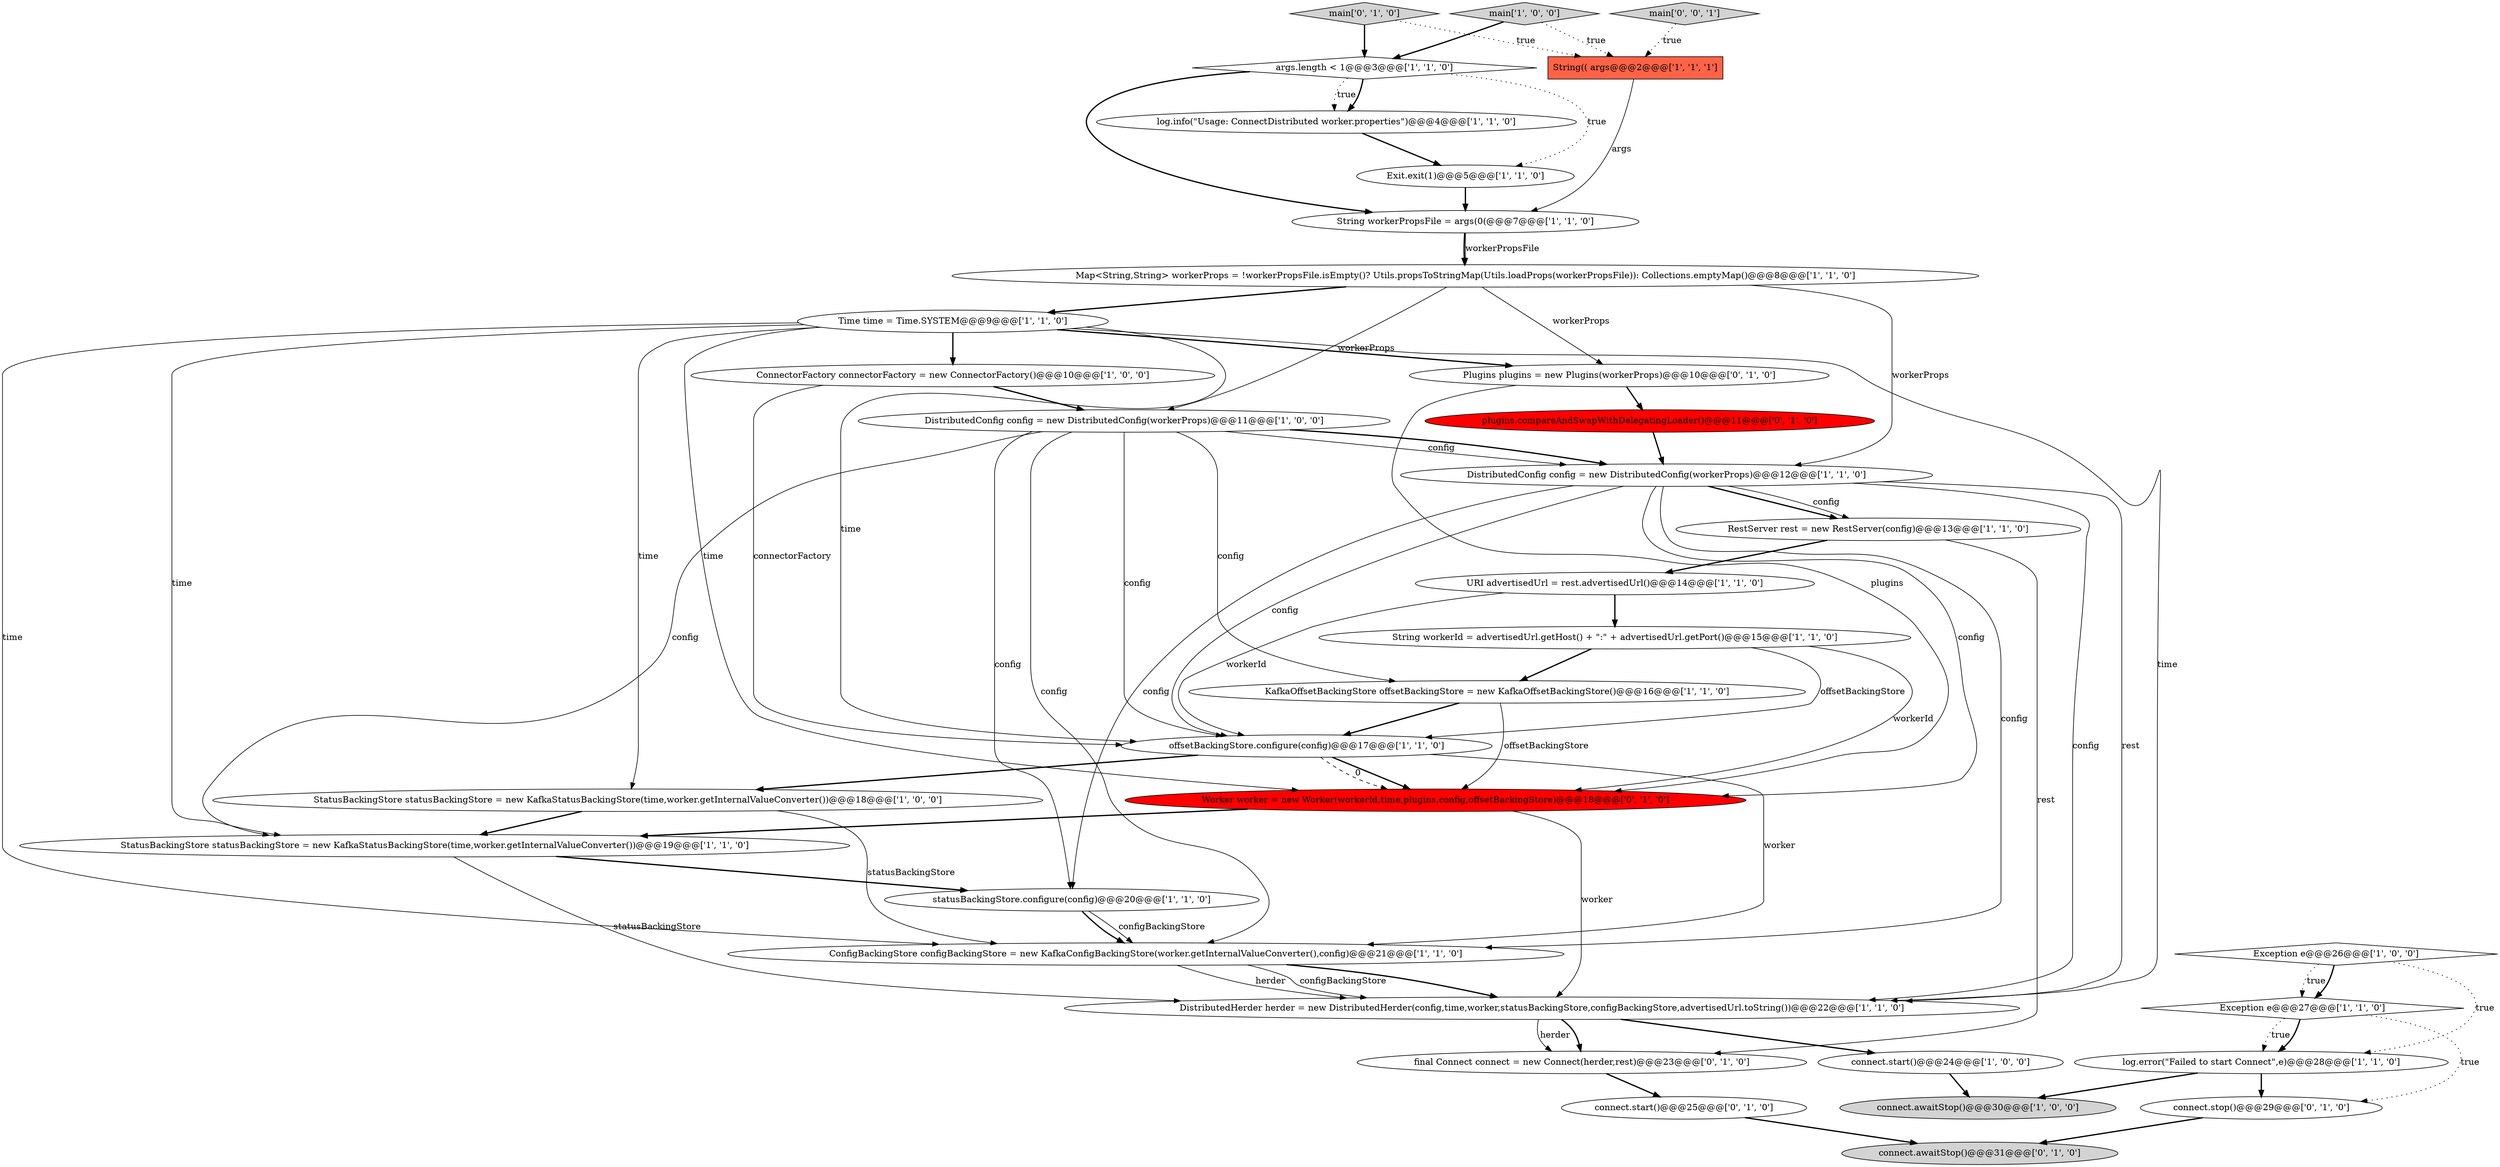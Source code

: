 digraph {
3 [style = filled, label = "ConfigBackingStore configBackingStore = new KafkaConfigBackingStore(worker.getInternalValueConverter(),config)@@@21@@@['1', '1', '0']", fillcolor = white, shape = ellipse image = "AAA0AAABBB1BBB"];
4 [style = filled, label = "String(( args@@@2@@@['1', '1', '1']", fillcolor = tomato, shape = box image = "AAA0AAABBB1BBB"];
19 [style = filled, label = "StatusBackingStore statusBackingStore = new KafkaStatusBackingStore(time,worker.getInternalValueConverter())@@@18@@@['1', '0', '0']", fillcolor = white, shape = ellipse image = "AAA0AAABBB1BBB"];
30 [style = filled, label = "connect.stop()@@@29@@@['0', '1', '0']", fillcolor = white, shape = ellipse image = "AAA0AAABBB2BBB"];
12 [style = filled, label = "Exit.exit(1)@@@5@@@['1', '1', '0']", fillcolor = white, shape = ellipse image = "AAA0AAABBB1BBB"];
2 [style = filled, label = "statusBackingStore.configure(config)@@@20@@@['1', '1', '0']", fillcolor = white, shape = ellipse image = "AAA0AAABBB1BBB"];
8 [style = filled, label = "offsetBackingStore.configure(config)@@@17@@@['1', '1', '0']", fillcolor = white, shape = ellipse image = "AAA0AAABBB1BBB"];
6 [style = filled, label = "String workerPropsFile = args(0(@@@7@@@['1', '1', '0']", fillcolor = white, shape = ellipse image = "AAA0AAABBB1BBB"];
9 [style = filled, label = "connect.awaitStop()@@@30@@@['1', '0', '0']", fillcolor = lightgray, shape = ellipse image = "AAA0AAABBB1BBB"];
22 [style = filled, label = "KafkaOffsetBackingStore offsetBackingStore = new KafkaOffsetBackingStore()@@@16@@@['1', '1', '0']", fillcolor = white, shape = ellipse image = "AAA0AAABBB1BBB"];
27 [style = filled, label = "main['0', '1', '0']", fillcolor = lightgray, shape = diamond image = "AAA0AAABBB2BBB"];
14 [style = filled, label = "connect.start()@@@24@@@['1', '0', '0']", fillcolor = white, shape = ellipse image = "AAA0AAABBB1BBB"];
25 [style = filled, label = "String workerId = advertisedUrl.getHost() + \":\" + advertisedUrl.getPort()@@@15@@@['1', '1', '0']", fillcolor = white, shape = ellipse image = "AAA0AAABBB1BBB"];
17 [style = filled, label = "StatusBackingStore statusBackingStore = new KafkaStatusBackingStore(time,worker.getInternalValueConverter())@@@19@@@['1', '1', '0']", fillcolor = white, shape = ellipse image = "AAA0AAABBB1BBB"];
16 [style = filled, label = "DistributedConfig config = new DistributedConfig(workerProps)@@@11@@@['1', '0', '0']", fillcolor = white, shape = ellipse image = "AAA0AAABBB1BBB"];
33 [style = filled, label = "plugins.compareAndSwapWithDelegatingLoader()@@@11@@@['0', '1', '0']", fillcolor = red, shape = ellipse image = "AAA1AAABBB2BBB"];
26 [style = filled, label = "connect.awaitStop()@@@31@@@['0', '1', '0']", fillcolor = lightgray, shape = ellipse image = "AAA0AAABBB2BBB"];
29 [style = filled, label = "connect.start()@@@25@@@['0', '1', '0']", fillcolor = white, shape = ellipse image = "AAA0AAABBB2BBB"];
28 [style = filled, label = "final Connect connect = new Connect(herder,rest)@@@23@@@['0', '1', '0']", fillcolor = white, shape = ellipse image = "AAA0AAABBB2BBB"];
5 [style = filled, label = "DistributedConfig config = new DistributedConfig(workerProps)@@@12@@@['1', '1', '0']", fillcolor = white, shape = ellipse image = "AAA0AAABBB1BBB"];
10 [style = filled, label = "log.info(\"Usage: ConnectDistributed worker.properties\")@@@4@@@['1', '1', '0']", fillcolor = white, shape = ellipse image = "AAA0AAABBB1BBB"];
32 [style = filled, label = "Plugins plugins = new Plugins(workerProps)@@@10@@@['0', '1', '0']", fillcolor = white, shape = ellipse image = "AAA0AAABBB2BBB"];
13 [style = filled, label = "args.length < 1@@@3@@@['1', '1', '0']", fillcolor = white, shape = diamond image = "AAA0AAABBB1BBB"];
31 [style = filled, label = "Worker worker = new Worker(workerId,time,plugins,config,offsetBackingStore)@@@18@@@['0', '1', '0']", fillcolor = red, shape = ellipse image = "AAA1AAABBB2BBB"];
11 [style = filled, label = "log.error(\"Failed to start Connect\",e)@@@28@@@['1', '1', '0']", fillcolor = white, shape = ellipse image = "AAA0AAABBB1BBB"];
1 [style = filled, label = "RestServer rest = new RestServer(config)@@@13@@@['1', '1', '0']", fillcolor = white, shape = ellipse image = "AAA0AAABBB1BBB"];
34 [style = filled, label = "main['0', '0', '1']", fillcolor = lightgray, shape = diamond image = "AAA0AAABBB3BBB"];
21 [style = filled, label = "Exception e@@@27@@@['1', '1', '0']", fillcolor = white, shape = diamond image = "AAA0AAABBB1BBB"];
15 [style = filled, label = "URI advertisedUrl = rest.advertisedUrl()@@@14@@@['1', '1', '0']", fillcolor = white, shape = ellipse image = "AAA0AAABBB1BBB"];
23 [style = filled, label = "main['1', '0', '0']", fillcolor = lightgray, shape = diamond image = "AAA0AAABBB1BBB"];
24 [style = filled, label = "ConnectorFactory connectorFactory = new ConnectorFactory()@@@10@@@['1', '0', '0']", fillcolor = white, shape = ellipse image = "AAA0AAABBB1BBB"];
0 [style = filled, label = "Exception e@@@26@@@['1', '0', '0']", fillcolor = white, shape = diamond image = "AAA0AAABBB1BBB"];
18 [style = filled, label = "DistributedHerder herder = new DistributedHerder(config,time,worker,statusBackingStore,configBackingStore,advertisedUrl.toString())@@@22@@@['1', '1', '0']", fillcolor = white, shape = ellipse image = "AAA0AAABBB1BBB"];
20 [style = filled, label = "Time time = Time.SYSTEM@@@9@@@['1', '1', '0']", fillcolor = white, shape = ellipse image = "AAA0AAABBB1BBB"];
7 [style = filled, label = "Map<String,String> workerProps = !workerPropsFile.isEmpty()? Utils.propsToStringMap(Utils.loadProps(workerPropsFile)): Collections.emptyMap()@@@8@@@['1', '1', '0']", fillcolor = white, shape = ellipse image = "AAA0AAABBB1BBB"];
27->13 [style = bold, label=""];
20->31 [style = solid, label="time"];
5->3 [style = solid, label="config"];
21->11 [style = dotted, label="true"];
25->22 [style = bold, label=""];
15->25 [style = bold, label=""];
16->17 [style = solid, label="config"];
16->5 [style = solid, label="config"];
13->10 [style = dotted, label="true"];
11->9 [style = bold, label=""];
3->18 [style = bold, label=""];
22->8 [style = bold, label=""];
8->3 [style = solid, label="worker"];
23->4 [style = dotted, label="true"];
0->21 [style = dotted, label="true"];
31->18 [style = solid, label="worker"];
23->13 [style = bold, label=""];
10->12 [style = bold, label=""];
4->6 [style = solid, label="args"];
14->9 [style = bold, label=""];
3->18 [style = solid, label="herder"];
0->11 [style = dotted, label="true"];
5->18 [style = solid, label="rest"];
16->2 [style = solid, label="config"];
5->18 [style = solid, label="config"];
16->3 [style = solid, label="config"];
5->31 [style = solid, label="config"];
30->26 [style = bold, label=""];
20->18 [style = solid, label="time"];
0->21 [style = bold, label=""];
20->3 [style = solid, label="time"];
18->28 [style = bold, label=""];
29->26 [style = bold, label=""];
5->1 [style = bold, label=""];
17->2 [style = bold, label=""];
21->11 [style = bold, label=""];
5->8 [style = solid, label="config"];
21->30 [style = dotted, label="true"];
20->19 [style = solid, label="time"];
5->1 [style = solid, label="config"];
6->7 [style = bold, label=""];
15->8 [style = solid, label="workerId"];
11->30 [style = bold, label=""];
20->8 [style = solid, label="time"];
13->10 [style = bold, label=""];
28->29 [style = bold, label=""];
17->18 [style = solid, label="statusBackingStore"];
8->31 [style = bold, label=""];
2->3 [style = bold, label=""];
19->3 [style = solid, label="statusBackingStore"];
24->8 [style = solid, label="connectorFactory"];
16->22 [style = solid, label="config"];
19->17 [style = bold, label=""];
7->20 [style = bold, label=""];
33->5 [style = bold, label=""];
27->4 [style = dotted, label="true"];
32->33 [style = bold, label=""];
25->8 [style = solid, label="offsetBackingStore"];
5->2 [style = solid, label="config"];
34->4 [style = dotted, label="true"];
1->28 [style = solid, label="rest"];
16->5 [style = bold, label=""];
13->6 [style = bold, label=""];
22->31 [style = solid, label="offsetBackingStore"];
31->17 [style = bold, label=""];
18->28 [style = solid, label="herder"];
20->17 [style = solid, label="time"];
6->7 [style = solid, label="workerPropsFile"];
2->3 [style = solid, label="configBackingStore"];
13->12 [style = dotted, label="true"];
16->8 [style = solid, label="config"];
25->31 [style = solid, label="workerId"];
8->19 [style = bold, label=""];
7->5 [style = solid, label="workerProps"];
1->15 [style = bold, label=""];
20->32 [style = bold, label=""];
12->6 [style = bold, label=""];
24->16 [style = bold, label=""];
32->31 [style = solid, label="plugins"];
3->18 [style = solid, label="configBackingStore"];
7->32 [style = solid, label="workerProps"];
7->16 [style = solid, label="workerProps"];
8->31 [style = dashed, label="0"];
20->24 [style = bold, label=""];
18->14 [style = bold, label=""];
}
